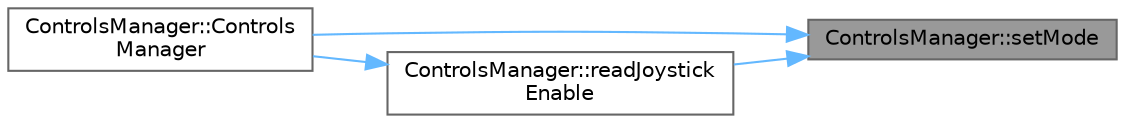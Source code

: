 digraph "ControlsManager::setMode"
{
 // LATEX_PDF_SIZE
  bgcolor="transparent";
  edge [fontname=Helvetica,fontsize=10,labelfontname=Helvetica,labelfontsize=10];
  node [fontname=Helvetica,fontsize=10,shape=box,height=0.2,width=0.4];
  rankdir="RL";
  Node1 [id="Node000001",label="ControlsManager::setMode",height=0.2,width=0.4,color="gray40", fillcolor="grey60", style="filled", fontcolor="black",tooltip="Sets the driving mode."];
  Node1 -> Node2 [id="edge1_Node000001_Node000002",dir="back",color="steelblue1",style="solid",tooltip=" "];
  Node2 [id="Node000002",label="ControlsManager::Controls\lManager",height=0.2,width=0.4,color="grey40", fillcolor="white", style="filled",URL="$classControlsManager.html#ad305d285479c3ce10e8a7eb70845db5f",tooltip="Constructs a ControlsManager object."];
  Node1 -> Node3 [id="edge2_Node000001_Node000003",dir="back",color="steelblue1",style="solid",tooltip=" "];
  Node3 [id="Node000003",label="ControlsManager::readJoystick\lEnable",height=0.2,width=0.4,color="grey40", fillcolor="white", style="filled",URL="$classControlsManager.html#a054951ef02cff415b8383706df4f2318",tooltip="Reads joystick enable status."];
  Node3 -> Node2 [id="edge3_Node000003_Node000002",dir="back",color="steelblue1",style="solid",tooltip=" "];
}
